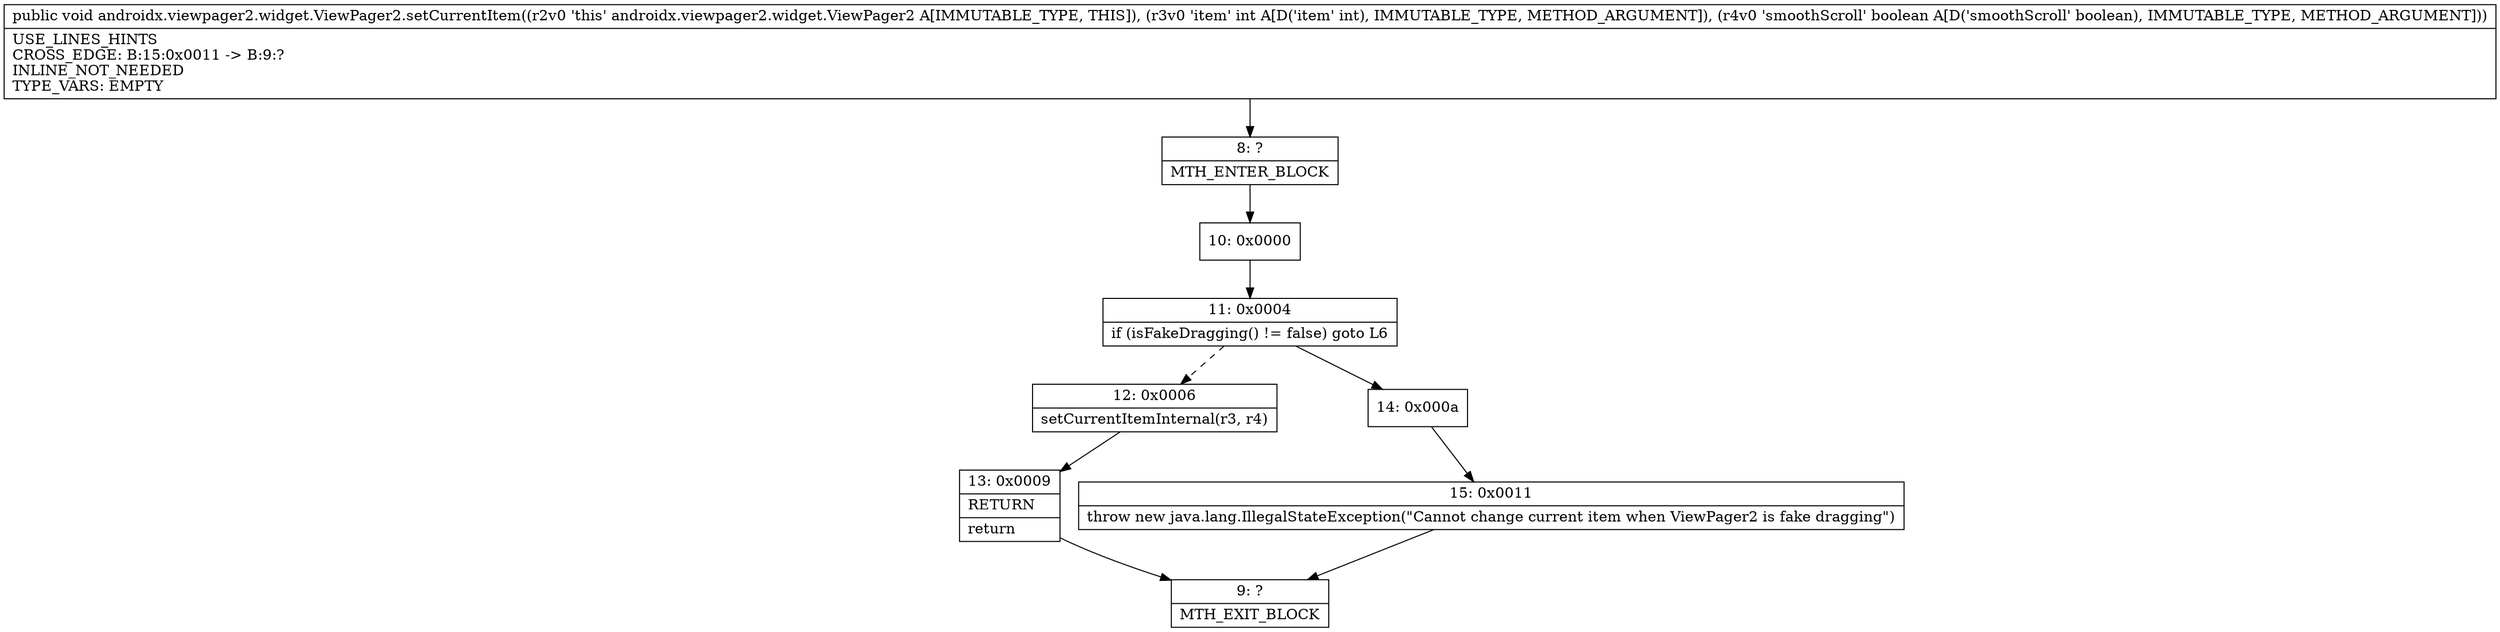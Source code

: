 digraph "CFG forandroidx.viewpager2.widget.ViewPager2.setCurrentItem(IZ)V" {
Node_8 [shape=record,label="{8\:\ ?|MTH_ENTER_BLOCK\l}"];
Node_10 [shape=record,label="{10\:\ 0x0000}"];
Node_11 [shape=record,label="{11\:\ 0x0004|if (isFakeDragging() != false) goto L6\l}"];
Node_12 [shape=record,label="{12\:\ 0x0006|setCurrentItemInternal(r3, r4)\l}"];
Node_13 [shape=record,label="{13\:\ 0x0009|RETURN\l|return\l}"];
Node_9 [shape=record,label="{9\:\ ?|MTH_EXIT_BLOCK\l}"];
Node_14 [shape=record,label="{14\:\ 0x000a}"];
Node_15 [shape=record,label="{15\:\ 0x0011|throw new java.lang.IllegalStateException(\"Cannot change current item when ViewPager2 is fake dragging\")\l}"];
MethodNode[shape=record,label="{public void androidx.viewpager2.widget.ViewPager2.setCurrentItem((r2v0 'this' androidx.viewpager2.widget.ViewPager2 A[IMMUTABLE_TYPE, THIS]), (r3v0 'item' int A[D('item' int), IMMUTABLE_TYPE, METHOD_ARGUMENT]), (r4v0 'smoothScroll' boolean A[D('smoothScroll' boolean), IMMUTABLE_TYPE, METHOD_ARGUMENT]))  | USE_LINES_HINTS\lCROSS_EDGE: B:15:0x0011 \-\> B:9:?\lINLINE_NOT_NEEDED\lTYPE_VARS: EMPTY\l}"];
MethodNode -> Node_8;Node_8 -> Node_10;
Node_10 -> Node_11;
Node_11 -> Node_12[style=dashed];
Node_11 -> Node_14;
Node_12 -> Node_13;
Node_13 -> Node_9;
Node_14 -> Node_15;
Node_15 -> Node_9;
}

